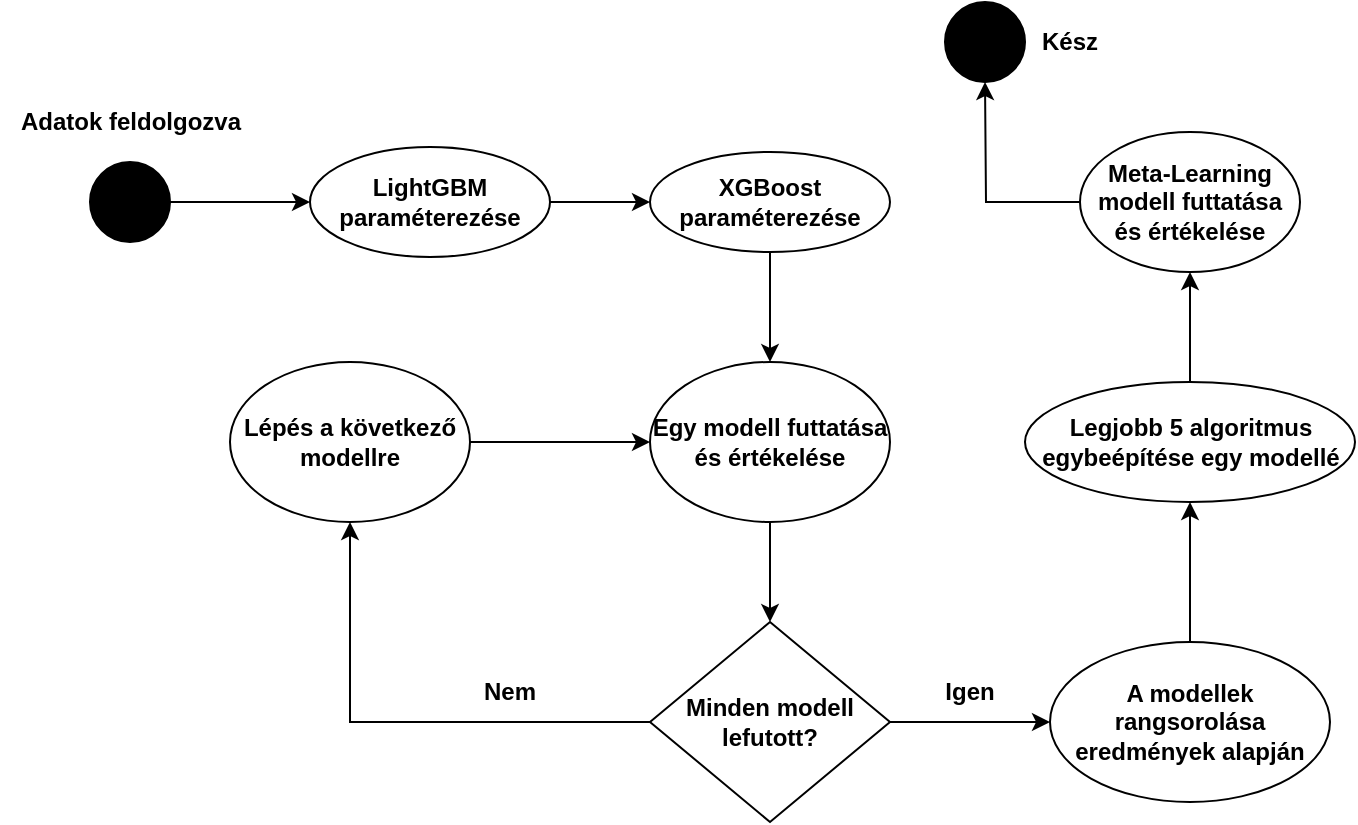 <mxfile version="21.1.1" type="github">
  <diagram id="C5RBs43oDa-KdzZeNtuy" name="Page-1">
    <mxGraphModel dx="1050" dy="538" grid="1" gridSize="10" guides="1" tooltips="1" connect="1" arrows="1" fold="1" page="1" pageScale="1" pageWidth="827" pageHeight="1169" math="0" shadow="0">
      <root>
        <mxCell id="WIyWlLk6GJQsqaUBKTNV-0" />
        <mxCell id="WIyWlLk6GJQsqaUBKTNV-1" parent="WIyWlLk6GJQsqaUBKTNV-0" />
        <mxCell id="sb5WvD9D_e_DHCj7mlhH-0" value="" style="ellipse;whiteSpace=wrap;html=1;aspect=fixed;fillColor=#000000;" parent="WIyWlLk6GJQsqaUBKTNV-1" vertex="1">
          <mxGeometry x="90" y="120" width="40" height="40" as="geometry" />
        </mxCell>
        <mxCell id="sb5WvD9D_e_DHCj7mlhH-1" value="&lt;b&gt;Adatok feldolgozva&lt;br&gt;&lt;/b&gt;" style="text;html=1;align=center;verticalAlign=middle;resizable=0;points=[];autosize=1;strokeColor=none;fillColor=none;" parent="WIyWlLk6GJQsqaUBKTNV-1" vertex="1">
          <mxGeometry x="45" y="85" width="130" height="30" as="geometry" />
        </mxCell>
        <mxCell id="sb5WvD9D_e_DHCj7mlhH-2" value="" style="endArrow=classic;html=1;rounded=0;exitX=1;exitY=0.5;exitDx=0;exitDy=0;" parent="WIyWlLk6GJQsqaUBKTNV-1" source="sb5WvD9D_e_DHCj7mlhH-0" edge="1">
          <mxGeometry width="50" height="50" relative="1" as="geometry">
            <mxPoint x="390" y="300" as="sourcePoint" />
            <mxPoint x="200" y="140" as="targetPoint" />
          </mxGeometry>
        </mxCell>
        <mxCell id="sb5WvD9D_e_DHCj7mlhH-3" value="&lt;b&gt;LightGBM paraméterezése&lt;br&gt;&lt;/b&gt;" style="ellipse;whiteSpace=wrap;html=1;" parent="WIyWlLk6GJQsqaUBKTNV-1" vertex="1">
          <mxGeometry x="200" y="112.5" width="120" height="55" as="geometry" />
        </mxCell>
        <mxCell id="sb5WvD9D_e_DHCj7mlhH-4" value="" style="endArrow=classic;html=1;rounded=0;exitX=1;exitY=0.5;exitDx=0;exitDy=0;" parent="WIyWlLk6GJQsqaUBKTNV-1" source="sb5WvD9D_e_DHCj7mlhH-3" target="sb5WvD9D_e_DHCj7mlhH-5" edge="1">
          <mxGeometry width="50" height="50" relative="1" as="geometry">
            <mxPoint x="390" y="300" as="sourcePoint" />
            <mxPoint x="390" y="140" as="targetPoint" />
          </mxGeometry>
        </mxCell>
        <mxCell id="sb5WvD9D_e_DHCj7mlhH-5" value="&lt;b&gt;XGBoost paraméterezése&lt;br&gt;&lt;/b&gt;" style="ellipse;whiteSpace=wrap;html=1;" parent="WIyWlLk6GJQsqaUBKTNV-1" vertex="1">
          <mxGeometry x="370" y="115" width="120" height="50" as="geometry" />
        </mxCell>
        <mxCell id="sb5WvD9D_e_DHCj7mlhH-6" value="&lt;b&gt;Egy modell futtatása és értékelése&lt;br&gt;&lt;/b&gt;" style="ellipse;whiteSpace=wrap;html=1;" parent="WIyWlLk6GJQsqaUBKTNV-1" vertex="1">
          <mxGeometry x="370" y="220" width="120" height="80" as="geometry" />
        </mxCell>
        <mxCell id="sb5WvD9D_e_DHCj7mlhH-7" value="&lt;b&gt;Minden modell lefutott?&lt;br&gt;&lt;/b&gt;" style="rhombus;whiteSpace=wrap;html=1;" parent="WIyWlLk6GJQsqaUBKTNV-1" vertex="1">
          <mxGeometry x="370" y="350" width="120" height="100" as="geometry" />
        </mxCell>
        <mxCell id="sb5WvD9D_e_DHCj7mlhH-8" value="" style="endArrow=classic;html=1;rounded=0;exitX=0.5;exitY=1;exitDx=0;exitDy=0;entryX=0.5;entryY=0;entryDx=0;entryDy=0;" parent="WIyWlLk6GJQsqaUBKTNV-1" source="sb5WvD9D_e_DHCj7mlhH-5" target="sb5WvD9D_e_DHCj7mlhH-6" edge="1">
          <mxGeometry width="50" height="50" relative="1" as="geometry">
            <mxPoint x="390" y="300" as="sourcePoint" />
            <mxPoint x="440" y="250" as="targetPoint" />
          </mxGeometry>
        </mxCell>
        <mxCell id="sb5WvD9D_e_DHCj7mlhH-9" value="" style="endArrow=classic;html=1;rounded=0;exitX=0.5;exitY=1;exitDx=0;exitDy=0;entryX=0.5;entryY=0;entryDx=0;entryDy=0;" parent="WIyWlLk6GJQsqaUBKTNV-1" source="sb5WvD9D_e_DHCj7mlhH-6" target="sb5WvD9D_e_DHCj7mlhH-7" edge="1">
          <mxGeometry width="50" height="50" relative="1" as="geometry">
            <mxPoint x="390" y="300" as="sourcePoint" />
            <mxPoint x="440" y="250" as="targetPoint" />
          </mxGeometry>
        </mxCell>
        <mxCell id="sb5WvD9D_e_DHCj7mlhH-10" value="" style="endArrow=classic;html=1;rounded=0;exitX=0;exitY=0.5;exitDx=0;exitDy=0;" parent="WIyWlLk6GJQsqaUBKTNV-1" source="sb5WvD9D_e_DHCj7mlhH-7" target="sb5WvD9D_e_DHCj7mlhH-11" edge="1">
          <mxGeometry width="50" height="50" relative="1" as="geometry">
            <mxPoint x="390" y="300" as="sourcePoint" />
            <mxPoint x="210" y="400" as="targetPoint" />
            <Array as="points">
              <mxPoint x="220" y="400" />
            </Array>
          </mxGeometry>
        </mxCell>
        <mxCell id="sb5WvD9D_e_DHCj7mlhH-11" value="&lt;b&gt;Lépés a következő modellre&lt;br&gt;&lt;/b&gt;" style="ellipse;whiteSpace=wrap;html=1;" parent="WIyWlLk6GJQsqaUBKTNV-1" vertex="1">
          <mxGeometry x="160" y="220" width="120" height="80" as="geometry" />
        </mxCell>
        <mxCell id="sb5WvD9D_e_DHCj7mlhH-12" value="&lt;b&gt;Nem&lt;/b&gt;" style="text;html=1;strokeColor=none;fillColor=none;align=center;verticalAlign=middle;whiteSpace=wrap;rounded=0;" parent="WIyWlLk6GJQsqaUBKTNV-1" vertex="1">
          <mxGeometry x="270" y="370" width="60" height="30" as="geometry" />
        </mxCell>
        <mxCell id="sb5WvD9D_e_DHCj7mlhH-13" value="" style="endArrow=classic;html=1;rounded=0;exitX=1;exitY=0.5;exitDx=0;exitDy=0;entryX=0;entryY=0.5;entryDx=0;entryDy=0;" parent="WIyWlLk6GJQsqaUBKTNV-1" source="sb5WvD9D_e_DHCj7mlhH-11" target="sb5WvD9D_e_DHCj7mlhH-6" edge="1">
          <mxGeometry width="50" height="50" relative="1" as="geometry">
            <mxPoint x="390" y="300" as="sourcePoint" />
            <mxPoint x="440" y="250" as="targetPoint" />
          </mxGeometry>
        </mxCell>
        <mxCell id="sb5WvD9D_e_DHCj7mlhH-15" value="&lt;b&gt;A modellek rangsorolása eredmények alapján&lt;br&gt;&lt;/b&gt;" style="ellipse;whiteSpace=wrap;html=1;" parent="WIyWlLk6GJQsqaUBKTNV-1" vertex="1">
          <mxGeometry x="570" y="360" width="140" height="80" as="geometry" />
        </mxCell>
        <mxCell id="sb5WvD9D_e_DHCj7mlhH-16" value="" style="endArrow=classic;html=1;rounded=0;exitX=1;exitY=0.5;exitDx=0;exitDy=0;entryX=0;entryY=0.5;entryDx=0;entryDy=0;" parent="WIyWlLk6GJQsqaUBKTNV-1" source="sb5WvD9D_e_DHCj7mlhH-7" target="sb5WvD9D_e_DHCj7mlhH-15" edge="1">
          <mxGeometry width="50" height="50" relative="1" as="geometry">
            <mxPoint x="390" y="300" as="sourcePoint" />
            <mxPoint x="440" y="250" as="targetPoint" />
          </mxGeometry>
        </mxCell>
        <mxCell id="sb5WvD9D_e_DHCj7mlhH-17" value="&lt;b&gt;Igen&lt;/b&gt;" style="text;html=1;strokeColor=none;fillColor=none;align=center;verticalAlign=middle;whiteSpace=wrap;rounded=0;" parent="WIyWlLk6GJQsqaUBKTNV-1" vertex="1">
          <mxGeometry x="500" y="370" width="60" height="30" as="geometry" />
        </mxCell>
        <mxCell id="sb5WvD9D_e_DHCj7mlhH-19" value="&lt;b&gt;Legjobb 5 algoritmus egybeépítése egy modellé&lt;br&gt;&lt;/b&gt;" style="ellipse;whiteSpace=wrap;html=1;" parent="WIyWlLk6GJQsqaUBKTNV-1" vertex="1">
          <mxGeometry x="557.5" y="230" width="165" height="60" as="geometry" />
        </mxCell>
        <mxCell id="sb5WvD9D_e_DHCj7mlhH-20" value="" style="endArrow=classic;html=1;rounded=0;exitX=0.5;exitY=0;exitDx=0;exitDy=0;entryX=0.5;entryY=1;entryDx=0;entryDy=0;" parent="WIyWlLk6GJQsqaUBKTNV-1" source="sb5WvD9D_e_DHCj7mlhH-15" target="sb5WvD9D_e_DHCj7mlhH-19" edge="1">
          <mxGeometry width="50" height="50" relative="1" as="geometry">
            <mxPoint x="390" y="300" as="sourcePoint" />
            <mxPoint x="440" y="250" as="targetPoint" />
          </mxGeometry>
        </mxCell>
        <mxCell id="sb5WvD9D_e_DHCj7mlhH-21" value="" style="endArrow=classic;html=1;rounded=0;exitX=0.5;exitY=0;exitDx=0;exitDy=0;" parent="WIyWlLk6GJQsqaUBKTNV-1" source="sb5WvD9D_e_DHCj7mlhH-19" target="sb5WvD9D_e_DHCj7mlhH-22" edge="1">
          <mxGeometry width="50" height="50" relative="1" as="geometry">
            <mxPoint x="390" y="300" as="sourcePoint" />
            <mxPoint x="640" y="160" as="targetPoint" />
          </mxGeometry>
        </mxCell>
        <mxCell id="sb5WvD9D_e_DHCj7mlhH-22" value="&lt;b&gt;Meta-Learning modell futtatása és értékelése&lt;br&gt;&lt;/b&gt;" style="ellipse;whiteSpace=wrap;html=1;" parent="WIyWlLk6GJQsqaUBKTNV-1" vertex="1">
          <mxGeometry x="585" y="105" width="110" height="70" as="geometry" />
        </mxCell>
        <mxCell id="sb5WvD9D_e_DHCj7mlhH-23" value="" style="ellipse;whiteSpace=wrap;html=1;aspect=fixed;fillColor=#000000;" parent="WIyWlLk6GJQsqaUBKTNV-1" vertex="1">
          <mxGeometry x="517.5" y="40" width="40" height="40" as="geometry" />
        </mxCell>
        <mxCell id="sb5WvD9D_e_DHCj7mlhH-24" value="&lt;b&gt;Kész&lt;/b&gt;" style="text;html=1;strokeColor=none;fillColor=none;align=center;verticalAlign=middle;whiteSpace=wrap;rounded=0;" parent="WIyWlLk6GJQsqaUBKTNV-1" vertex="1">
          <mxGeometry x="550" y="45" width="60" height="30" as="geometry" />
        </mxCell>
        <mxCell id="sb5WvD9D_e_DHCj7mlhH-25" value="" style="endArrow=classic;html=1;rounded=0;exitX=0;exitY=0.5;exitDx=0;exitDy=0;entryX=0.5;entryY=1;entryDx=0;entryDy=0;" parent="WIyWlLk6GJQsqaUBKTNV-1" source="sb5WvD9D_e_DHCj7mlhH-22" target="sb5WvD9D_e_DHCj7mlhH-23" edge="1">
          <mxGeometry width="50" height="50" relative="1" as="geometry">
            <mxPoint x="390" y="300" as="sourcePoint" />
            <mxPoint x="440" y="250" as="targetPoint" />
            <Array as="points">
              <mxPoint x="538" y="140" />
            </Array>
          </mxGeometry>
        </mxCell>
      </root>
    </mxGraphModel>
  </diagram>
</mxfile>
